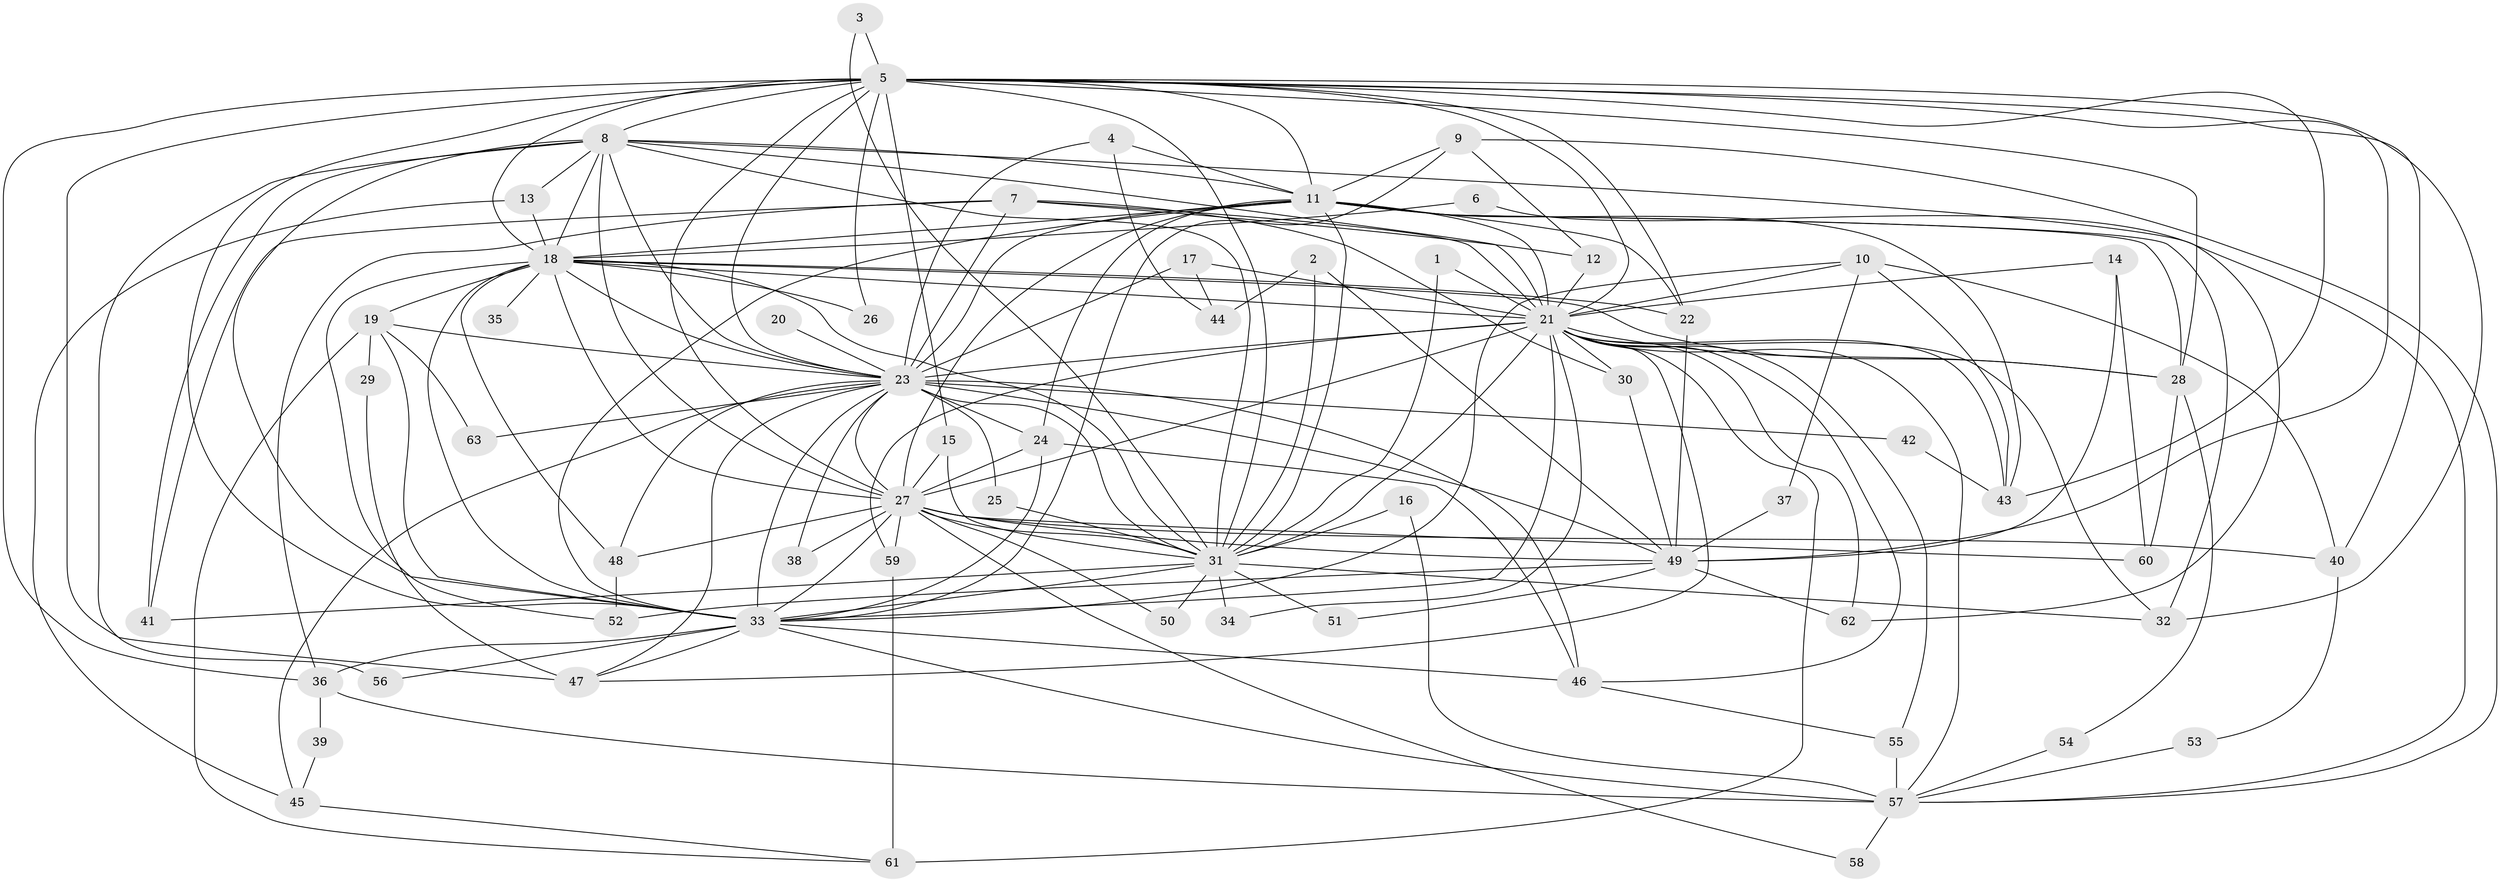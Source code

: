 // original degree distribution, {23: 0.015873015873015872, 29: 0.007936507936507936, 25: 0.015873015873015872, 21: 0.007936507936507936, 22: 0.015873015873015872, 16: 0.007936507936507936, 24: 0.007936507936507936, 2: 0.5714285714285714, 5: 0.06349206349206349, 3: 0.1984126984126984, 11: 0.015873015873015872, 4: 0.047619047619047616, 6: 0.015873015873015872, 7: 0.007936507936507936}
// Generated by graph-tools (version 1.1) at 2025/01/03/09/25 03:01:18]
// undirected, 63 vertices, 174 edges
graph export_dot {
graph [start="1"]
  node [color=gray90,style=filled];
  1;
  2;
  3;
  4;
  5;
  6;
  7;
  8;
  9;
  10;
  11;
  12;
  13;
  14;
  15;
  16;
  17;
  18;
  19;
  20;
  21;
  22;
  23;
  24;
  25;
  26;
  27;
  28;
  29;
  30;
  31;
  32;
  33;
  34;
  35;
  36;
  37;
  38;
  39;
  40;
  41;
  42;
  43;
  44;
  45;
  46;
  47;
  48;
  49;
  50;
  51;
  52;
  53;
  54;
  55;
  56;
  57;
  58;
  59;
  60;
  61;
  62;
  63;
  1 -- 21 [weight=1.0];
  1 -- 31 [weight=1.0];
  2 -- 31 [weight=1.0];
  2 -- 44 [weight=1.0];
  2 -- 49 [weight=1.0];
  3 -- 5 [weight=1.0];
  3 -- 31 [weight=1.0];
  4 -- 11 [weight=1.0];
  4 -- 23 [weight=1.0];
  4 -- 44 [weight=1.0];
  5 -- 8 [weight=1.0];
  5 -- 11 [weight=1.0];
  5 -- 15 [weight=1.0];
  5 -- 18 [weight=3.0];
  5 -- 21 [weight=2.0];
  5 -- 22 [weight=1.0];
  5 -- 23 [weight=1.0];
  5 -- 26 [weight=1.0];
  5 -- 27 [weight=1.0];
  5 -- 28 [weight=1.0];
  5 -- 31 [weight=1.0];
  5 -- 32 [weight=1.0];
  5 -- 33 [weight=1.0];
  5 -- 36 [weight=1.0];
  5 -- 40 [weight=1.0];
  5 -- 43 [weight=1.0];
  5 -- 47 [weight=2.0];
  5 -- 49 [weight=1.0];
  6 -- 18 [weight=1.0];
  6 -- 57 [weight=1.0];
  7 -- 12 [weight=1.0];
  7 -- 21 [weight=1.0];
  7 -- 23 [weight=1.0];
  7 -- 30 [weight=1.0];
  7 -- 36 [weight=1.0];
  7 -- 41 [weight=1.0];
  8 -- 11 [weight=1.0];
  8 -- 13 [weight=1.0];
  8 -- 18 [weight=1.0];
  8 -- 21 [weight=2.0];
  8 -- 23 [weight=1.0];
  8 -- 27 [weight=3.0];
  8 -- 31 [weight=1.0];
  8 -- 33 [weight=1.0];
  8 -- 41 [weight=1.0];
  8 -- 56 [weight=2.0];
  8 -- 62 [weight=1.0];
  9 -- 11 [weight=1.0];
  9 -- 12 [weight=1.0];
  9 -- 33 [weight=1.0];
  9 -- 57 [weight=1.0];
  10 -- 21 [weight=1.0];
  10 -- 33 [weight=1.0];
  10 -- 37 [weight=1.0];
  10 -- 40 [weight=1.0];
  10 -- 43 [weight=1.0];
  11 -- 18 [weight=2.0];
  11 -- 21 [weight=3.0];
  11 -- 22 [weight=1.0];
  11 -- 23 [weight=1.0];
  11 -- 24 [weight=1.0];
  11 -- 27 [weight=1.0];
  11 -- 28 [weight=1.0];
  11 -- 31 [weight=2.0];
  11 -- 32 [weight=1.0];
  11 -- 33 [weight=2.0];
  11 -- 43 [weight=2.0];
  12 -- 21 [weight=1.0];
  13 -- 18 [weight=1.0];
  13 -- 45 [weight=1.0];
  14 -- 21 [weight=1.0];
  14 -- 49 [weight=1.0];
  14 -- 60 [weight=1.0];
  15 -- 27 [weight=1.0];
  15 -- 31 [weight=1.0];
  16 -- 31 [weight=1.0];
  16 -- 57 [weight=1.0];
  17 -- 21 [weight=1.0];
  17 -- 23 [weight=1.0];
  17 -- 44 [weight=1.0];
  18 -- 19 [weight=1.0];
  18 -- 21 [weight=2.0];
  18 -- 22 [weight=1.0];
  18 -- 23 [weight=1.0];
  18 -- 26 [weight=1.0];
  18 -- 27 [weight=1.0];
  18 -- 28 [weight=1.0];
  18 -- 31 [weight=1.0];
  18 -- 33 [weight=2.0];
  18 -- 35 [weight=1.0];
  18 -- 48 [weight=1.0];
  18 -- 52 [weight=1.0];
  19 -- 23 [weight=2.0];
  19 -- 29 [weight=1.0];
  19 -- 33 [weight=1.0];
  19 -- 61 [weight=1.0];
  19 -- 63 [weight=1.0];
  20 -- 23 [weight=1.0];
  21 -- 23 [weight=3.0];
  21 -- 27 [weight=4.0];
  21 -- 28 [weight=1.0];
  21 -- 30 [weight=1.0];
  21 -- 31 [weight=2.0];
  21 -- 32 [weight=1.0];
  21 -- 33 [weight=2.0];
  21 -- 34 [weight=1.0];
  21 -- 43 [weight=1.0];
  21 -- 46 [weight=1.0];
  21 -- 47 [weight=1.0];
  21 -- 55 [weight=1.0];
  21 -- 57 [weight=1.0];
  21 -- 59 [weight=1.0];
  21 -- 61 [weight=2.0];
  21 -- 62 [weight=1.0];
  22 -- 49 [weight=1.0];
  23 -- 24 [weight=2.0];
  23 -- 25 [weight=1.0];
  23 -- 27 [weight=1.0];
  23 -- 31 [weight=1.0];
  23 -- 33 [weight=1.0];
  23 -- 38 [weight=1.0];
  23 -- 42 [weight=2.0];
  23 -- 45 [weight=1.0];
  23 -- 46 [weight=1.0];
  23 -- 47 [weight=1.0];
  23 -- 48 [weight=1.0];
  23 -- 49 [weight=1.0];
  23 -- 63 [weight=1.0];
  24 -- 27 [weight=1.0];
  24 -- 33 [weight=1.0];
  24 -- 46 [weight=1.0];
  25 -- 31 [weight=1.0];
  27 -- 31 [weight=1.0];
  27 -- 33 [weight=1.0];
  27 -- 38 [weight=1.0];
  27 -- 40 [weight=1.0];
  27 -- 48 [weight=1.0];
  27 -- 49 [weight=1.0];
  27 -- 50 [weight=1.0];
  27 -- 58 [weight=1.0];
  27 -- 59 [weight=1.0];
  27 -- 60 [weight=1.0];
  28 -- 54 [weight=1.0];
  28 -- 60 [weight=1.0];
  29 -- 47 [weight=1.0];
  30 -- 49 [weight=1.0];
  31 -- 32 [weight=1.0];
  31 -- 33 [weight=1.0];
  31 -- 34 [weight=2.0];
  31 -- 41 [weight=2.0];
  31 -- 50 [weight=2.0];
  31 -- 51 [weight=1.0];
  33 -- 36 [weight=1.0];
  33 -- 46 [weight=1.0];
  33 -- 47 [weight=1.0];
  33 -- 56 [weight=1.0];
  33 -- 57 [weight=2.0];
  36 -- 39 [weight=1.0];
  36 -- 57 [weight=1.0];
  37 -- 49 [weight=1.0];
  39 -- 45 [weight=1.0];
  40 -- 53 [weight=1.0];
  42 -- 43 [weight=1.0];
  45 -- 61 [weight=1.0];
  46 -- 55 [weight=1.0];
  48 -- 52 [weight=1.0];
  49 -- 51 [weight=1.0];
  49 -- 52 [weight=1.0];
  49 -- 62 [weight=1.0];
  53 -- 57 [weight=1.0];
  54 -- 57 [weight=1.0];
  55 -- 57 [weight=1.0];
  57 -- 58 [weight=1.0];
  59 -- 61 [weight=1.0];
}
